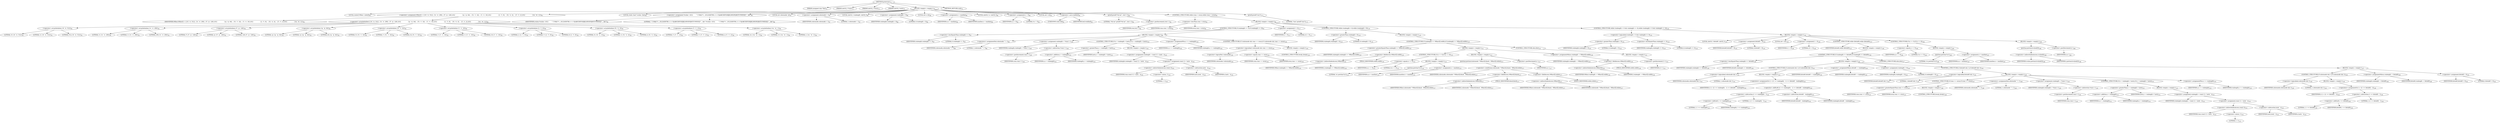 digraph "printruns" {  
"9439" [label = <(METHOD,printruns)<SUB>74</SUB>> ]
"9440" [label = <(PARAM,unsigned char *buf)<SUB>74</SUB>> ]
"9441" [label = <(PARAM,uint32_t *runs)<SUB>74</SUB>> ]
"9442" [label = <(PARAM,uint32_t *erun)<SUB>74</SUB>> ]
"9443" [label = <(PARAM,uint32_t lastx)<SUB>75</SUB>> ]
"9444" [label = <(BLOCK,&lt;empty&gt;,&lt;empty&gt;)<SUB>76</SUB>> ]
"9445" [label = <(LOCAL,static[] WBarr: static[])<SUB>81</SUB>> ]
"9446" [label = <(&lt;operator&gt;.assignment,WBarr[] = {{'d', 'n', 512}, {'e', 'o', 256}, {'f', 'p', 128},\012                 {'g', 'q', 64},  {'h', 'r', 32},  {'i', 's', 16},\012                 {'j', 't', 8},   {'k', 'u', 4},   {'l', 'v', 2},\012                 {'m', 'w', 1}})<SUB>81</SUB>> ]
"9447" [label = <(IDENTIFIER,WBarr,WBarr[] = {{'d', 'n', 512}, {'e', 'o', 256}, {'f', 'p', 128},\012                 {'g', 'q', 64},  {'h', 'r', 32},  {'i', 's', 16},\012                 {'j', 't', 8},   {'k', 'u', 4},   {'l', 'v', 2},\012                 {'m', 'w', 1}})<SUB>81</SUB>> ]
"9448" [label = <(&lt;operator&gt;.arrayInitializer,{{'d', 'n', 512}, {'e', 'o', 256}, {'f', 'p', 128},\012                 {'g', 'q', 64},  {'h', 'r', 32},  {'i', 's', 16},\012                 {'j', 't', 8},   {'k', 'u', 4},   {'l', 'v', 2},\012                 {'m', 'w', 1}})<SUB>81</SUB>> ]
"9449" [label = <(&lt;operator&gt;.arrayInitializer,{'d', 'n', 512})<SUB>81</SUB>> ]
"9450" [label = <(LITERAL,'d',{'d', 'n', 512})<SUB>81</SUB>> ]
"9451" [label = <(LITERAL,'n',{'d', 'n', 512})<SUB>81</SUB>> ]
"9452" [label = <(LITERAL,512,{'d', 'n', 512})<SUB>81</SUB>> ]
"9453" [label = <(&lt;operator&gt;.arrayInitializer,{'e', 'o', 256})<SUB>81</SUB>> ]
"9454" [label = <(LITERAL,'e',{'e', 'o', 256})<SUB>81</SUB>> ]
"9455" [label = <(LITERAL,'o',{'e', 'o', 256})<SUB>81</SUB>> ]
"9456" [label = <(LITERAL,256,{'e', 'o', 256})<SUB>81</SUB>> ]
"9457" [label = <(&lt;operator&gt;.arrayInitializer,{'f', 'p', 128})<SUB>81</SUB>> ]
"9458" [label = <(LITERAL,'f',{'f', 'p', 128})<SUB>81</SUB>> ]
"9459" [label = <(LITERAL,'p',{'f', 'p', 128})<SUB>81</SUB>> ]
"9460" [label = <(LITERAL,128,{'f', 'p', 128})<SUB>81</SUB>> ]
"9461" [label = <(&lt;operator&gt;.arrayInitializer,{'g', 'q', 64})<SUB>82</SUB>> ]
"9462" [label = <(LITERAL,'g',{'g', 'q', 64})<SUB>82</SUB>> ]
"9463" [label = <(LITERAL,'q',{'g', 'q', 64})<SUB>82</SUB>> ]
"9464" [label = <(LITERAL,64,{'g', 'q', 64})<SUB>82</SUB>> ]
"9465" [label = <(&lt;operator&gt;.arrayInitializer,{'h', 'r', 32})<SUB>82</SUB>> ]
"9466" [label = <(LITERAL,'h',{'h', 'r', 32})<SUB>82</SUB>> ]
"9467" [label = <(LITERAL,'r',{'h', 'r', 32})<SUB>82</SUB>> ]
"9468" [label = <(LITERAL,32,{'h', 'r', 32})<SUB>82</SUB>> ]
"9469" [label = <(&lt;operator&gt;.arrayInitializer,{'i', 's', 16})<SUB>82</SUB>> ]
"9470" [label = <(LITERAL,'i',{'i', 's', 16})<SUB>82</SUB>> ]
"9471" [label = <(LITERAL,'s',{'i', 's', 16})<SUB>82</SUB>> ]
"9472" [label = <(LITERAL,16,{'i', 's', 16})<SUB>82</SUB>> ]
"9473" [label = <(&lt;operator&gt;.arrayInitializer,{'j', 't', 8})<SUB>83</SUB>> ]
"9474" [label = <(LITERAL,'j',{'j', 't', 8})<SUB>83</SUB>> ]
"9475" [label = <(LITERAL,'t',{'j', 't', 8})<SUB>83</SUB>> ]
"9476" [label = <(LITERAL,8,{'j', 't', 8})<SUB>83</SUB>> ]
"9477" [label = <(&lt;operator&gt;.arrayInitializer,{'k', 'u', 4})<SUB>83</SUB>> ]
"9478" [label = <(LITERAL,'k',{'k', 'u', 4})<SUB>83</SUB>> ]
"9479" [label = <(LITERAL,'u',{'k', 'u', 4})<SUB>83</SUB>> ]
"9480" [label = <(LITERAL,4,{'k', 'u', 4})<SUB>83</SUB>> ]
"9481" [label = <(&lt;operator&gt;.arrayInitializer,{'l', 'v', 2})<SUB>83</SUB>> ]
"9482" [label = <(LITERAL,'l',{'l', 'v', 2})<SUB>83</SUB>> ]
"9483" [label = <(LITERAL,'v',{'l', 'v', 2})<SUB>83</SUB>> ]
"9484" [label = <(LITERAL,2,{'l', 'v', 2})<SUB>83</SUB>> ]
"9485" [label = <(&lt;operator&gt;.arrayInitializer,{'m', 'w', 1})<SUB>84</SUB>> ]
"9486" [label = <(LITERAL,'m',{'m', 'w', 1})<SUB>84</SUB>> ]
"9487" [label = <(LITERAL,'w',{'m', 'w', 1})<SUB>84</SUB>> ]
"9488" [label = <(LITERAL,1,{'m', 'w', 1})<SUB>84</SUB>> ]
"9489" [label = <(LOCAL,static char* svalue: char)<SUB>85</SUB>> ]
"9490" [label = <(&lt;operator&gt;.assignment,*svalue =\012        &quot; !\&quot;#$&amp;'*+,-./0123456789:;&lt;=&gt;?@ABCDEFGHIJKLMNOPQRSTUVWXYZ[]^_`abc&quot;)<SUB>85</SUB>> ]
"9491" [label = <(IDENTIFIER,svalue,*svalue =\012        &quot; !\&quot;#$&amp;'*+,-./0123456789:;&lt;=&gt;?@ABCDEFGHIJKLMNOPQRSTUVWXYZ[]^_`abc&quot;)<SUB>85</SUB>> ]
"9492" [label = <(LITERAL,&quot; !\&quot;#$&amp;'*+,-./0123456789:;&lt;=&gt;?@ABCDEFGHIJKLMNOPQRSTUVWXYZ[]^_`abc&quot;,*svalue =\012        &quot; !\&quot;#$&amp;'*+,-./0123456789:;&lt;=&gt;?@ABCDEFGHIJKLMNOPQRSTUVWXYZ[]^_`abc&quot;)<SUB>86</SUB>> ]
"9493" [label = <(LOCAL,int colormode: int)<SUB>87</SUB>> ]
"9494" [label = <(&lt;operator&gt;.assignment,colormode = 1)<SUB>87</SUB>> ]
"9495" [label = <(IDENTIFIER,colormode,colormode = 1)<SUB>87</SUB>> ]
"9496" [label = <(LITERAL,1,colormode = 1)<SUB>87</SUB>> ]
"9497" [label = <(LOCAL,uint32_t runlength: uint32_t)<SUB>88</SUB>> ]
"9498" [label = <(&lt;operator&gt;.assignment,runlength = 0)<SUB>88</SUB>> ]
"9499" [label = <(IDENTIFIER,runlength,runlength = 0)<SUB>88</SUB>> ]
"9500" [label = <(LITERAL,0,runlength = 0)<SUB>88</SUB>> ]
"9501" [label = <(LOCAL,int n: int)<SUB>89</SUB>> ]
"9502" [label = <(&lt;operator&gt;.assignment,n = maxline)<SUB>89</SUB>> ]
"9503" [label = <(IDENTIFIER,n,n = maxline)<SUB>89</SUB>> ]
"9504" [label = <(IDENTIFIER,maxline,n = maxline)<SUB>89</SUB>> ]
"9505" [label = <(LOCAL,uint32_t x: uint32_t)<SUB>90</SUB>> ]
"9506" [label = <(&lt;operator&gt;.assignment,x = 0)<SUB>90</SUB>> ]
"9507" [label = <(IDENTIFIER,x,x = 0)<SUB>90</SUB>> ]
"9508" [label = <(LITERAL,0,x = 0)<SUB>90</SUB>> ]
"9509" [label = <(LOCAL,int l: int)<SUB>91</SUB>> ]
"9510" [label = <(&lt;operator&gt;.cast,(void)buf)<SUB>93</SUB>> ]
"9511" [label = <(UNKNOWN,void,void)<SUB>93</SUB>> ]
"9512" [label = <(IDENTIFIER,buf,(void)buf)<SUB>93</SUB>> ]
"9513" [label = <(printf,printf(&quot;%d m(&quot;, row++))<SUB>94</SUB>> ]
"9514" [label = <(LITERAL,&quot;%d m(&quot;,printf(&quot;%d m(&quot;, row++))<SUB>94</SUB>> ]
"9515" [label = <(&lt;operator&gt;.postIncrement,row++)<SUB>94</SUB>> ]
"9516" [label = <(IDENTIFIER,row,row++)<SUB>94</SUB>> ]
"9517" [label = <(CONTROL_STRUCTURE,while (runs &lt; erun),while (runs &lt; erun))<SUB>95</SUB>> ]
"9518" [label = <(&lt;operator&gt;.lessThan,runs &lt; erun)<SUB>95</SUB>> ]
"9519" [label = <(IDENTIFIER,runs,runs &lt; erun)<SUB>95</SUB>> ]
"9520" [label = <(IDENTIFIER,erun,runs &lt; erun)<SUB>95</SUB>> ]
"9521" [label = <(BLOCK,&lt;empty&gt;,&lt;empty&gt;)<SUB>96</SUB>> ]
"9522" [label = <(CONTROL_STRUCTURE,if (runlength &lt;= 0),if (runlength &lt;= 0))<SUB>97</SUB>> ]
"9523" [label = <(&lt;operator&gt;.lessEqualsThan,runlength &lt;= 0)<SUB>97</SUB>> ]
"9524" [label = <(IDENTIFIER,runlength,runlength &lt;= 0)<SUB>97</SUB>> ]
"9525" [label = <(LITERAL,0,runlength &lt;= 0)<SUB>97</SUB>> ]
"9526" [label = <(BLOCK,&lt;empty&gt;,&lt;empty&gt;)<SUB>98</SUB>> ]
"9527" [label = <(&lt;operators&gt;.assignmentXor,colormode ^= 1)<SUB>99</SUB>> ]
"9528" [label = <(IDENTIFIER,colormode,colormode ^= 1)<SUB>99</SUB>> ]
"9529" [label = <(LITERAL,1,colormode ^= 1)<SUB>99</SUB>> ]
"9530" [label = <(&lt;operator&gt;.assignment,runlength = *runs++)<SUB>100</SUB>> ]
"9531" [label = <(IDENTIFIER,runlength,runlength = *runs++)<SUB>100</SUB>> ]
"9532" [label = <(&lt;operator&gt;.indirection,*runs++)<SUB>100</SUB>> ]
"9533" [label = <(&lt;operator&gt;.postIncrement,runs++)<SUB>100</SUB>> ]
"9534" [label = <(IDENTIFIER,runs,runs++)<SUB>100</SUB>> ]
"9535" [label = <(CONTROL_STRUCTURE,if (x + runlength &gt; lastx),if (x + runlength &gt; lastx))<SUB>101</SUB>> ]
"9536" [label = <(&lt;operator&gt;.greaterThan,x + runlength &gt; lastx)<SUB>101</SUB>> ]
"9537" [label = <(&lt;operator&gt;.addition,x + runlength)<SUB>101</SUB>> ]
"9538" [label = <(IDENTIFIER,x,x + runlength)<SUB>101</SUB>> ]
"9539" [label = <(IDENTIFIER,runlength,x + runlength)<SUB>101</SUB>> ]
"9540" [label = <(IDENTIFIER,lastx,x + runlength &gt; lastx)<SUB>101</SUB>> ]
"9541" [label = <(BLOCK,&lt;empty&gt;,&lt;empty&gt;)<SUB>102</SUB>> ]
"9542" [label = <(&lt;operator&gt;.assignment,runlength = runs[-1] = lastx - x)<SUB>102</SUB>> ]
"9543" [label = <(IDENTIFIER,runlength,runlength = runs[-1] = lastx - x)<SUB>102</SUB>> ]
"9544" [label = <(&lt;operator&gt;.assignment,runs[-1] = lastx - x)<SUB>102</SUB>> ]
"9545" [label = <(&lt;operator&gt;.indirectIndexAccess,runs[-1])<SUB>102</SUB>> ]
"9546" [label = <(IDENTIFIER,runs,runs[-1] = lastx - x)<SUB>102</SUB>> ]
"9547" [label = <(&lt;operator&gt;.minus,-1)<SUB>102</SUB>> ]
"9548" [label = <(LITERAL,1,-1)<SUB>102</SUB>> ]
"9549" [label = <(&lt;operator&gt;.subtraction,lastx - x)<SUB>102</SUB>> ]
"9550" [label = <(IDENTIFIER,lastx,lastx - x)<SUB>102</SUB>> ]
"9551" [label = <(IDENTIFIER,x,lastx - x)<SUB>102</SUB>> ]
"9552" [label = <(&lt;operator&gt;.assignmentPlus,x += runlength)<SUB>103</SUB>> ]
"9553" [label = <(IDENTIFIER,x,x += runlength)<SUB>103</SUB>> ]
"9554" [label = <(IDENTIFIER,runlength,x += runlength)<SUB>103</SUB>> ]
"9555" [label = <(CONTROL_STRUCTURE,if (!colormode &amp;&amp; runs == erun),if (!colormode &amp;&amp; runs == erun))<SUB>104</SUB>> ]
"9556" [label = <(&lt;operator&gt;.logicalAnd,!colormode &amp;&amp; runs == erun)<SUB>104</SUB>> ]
"9557" [label = <(&lt;operator&gt;.logicalNot,!colormode)<SUB>104</SUB>> ]
"9558" [label = <(IDENTIFIER,colormode,!colormode)<SUB>104</SUB>> ]
"9559" [label = <(&lt;operator&gt;.equals,runs == erun)<SUB>104</SUB>> ]
"9560" [label = <(IDENTIFIER,runs,runs == erun)<SUB>104</SUB>> ]
"9561" [label = <(IDENTIFIER,erun,runs == erun)<SUB>104</SUB>> ]
"9562" [label = <(BLOCK,&lt;empty&gt;,&lt;empty&gt;)<SUB>105</SUB>> ]
"9563" [label = <(CONTROL_STRUCTURE,break;,break;)<SUB>105</SUB>> ]
"9564" [label = <(&lt;operator&gt;.assignment,l = 0)<SUB>117</SUB>> ]
"9565" [label = <(IDENTIFIER,l,l = 0)<SUB>117</SUB>> ]
"9566" [label = <(LITERAL,0,l = 0)<SUB>117</SUB>> ]
"9567" [label = <(CONTROL_STRUCTURE,while (runlength &gt; 6),while (runlength &gt; 6))<SUB>118</SUB>> ]
"9568" [label = <(&lt;operator&gt;.greaterThan,runlength &gt; 6)<SUB>118</SUB>> ]
"9569" [label = <(IDENTIFIER,runlength,runlength &gt; 6)<SUB>118</SUB>> ]
"9570" [label = <(LITERAL,6,runlength &gt; 6)<SUB>118</SUB>> ]
"9571" [label = <(BLOCK,&lt;empty&gt;,&lt;empty&gt;)<SUB>119</SUB>> ]
"9572" [label = <(CONTROL_STRUCTURE,if (runlength &gt;= WBarr[l].width),if (runlength &gt;= WBarr[l].width))<SUB>120</SUB>> ]
"9573" [label = <(&lt;operator&gt;.greaterEqualsThan,runlength &gt;= WBarr[l].width)<SUB>120</SUB>> ]
"9574" [label = <(IDENTIFIER,runlength,runlength &gt;= WBarr[l].width)<SUB>120</SUB>> ]
"9575" [label = <(&lt;operator&gt;.fieldAccess,WBarr[l].width)<SUB>120</SUB>> ]
"9576" [label = <(&lt;operator&gt;.indirectIndexAccess,WBarr[l])<SUB>120</SUB>> ]
"9577" [label = <(IDENTIFIER,WBarr,runlength &gt;= WBarr[l].width)<SUB>120</SUB>> ]
"9578" [label = <(IDENTIFIER,l,runlength &gt;= WBarr[l].width)<SUB>120</SUB>> ]
"9579" [label = <(FIELD_IDENTIFIER,width,width)<SUB>120</SUB>> ]
"9580" [label = <(BLOCK,&lt;empty&gt;,&lt;empty&gt;)<SUB>121</SUB>> ]
"9581" [label = <(CONTROL_STRUCTURE,if (n == 0),if (n == 0))<SUB>122</SUB>> ]
"9582" [label = <(&lt;operator&gt;.equals,n == 0)<SUB>122</SUB>> ]
"9583" [label = <(IDENTIFIER,n,n == 0)<SUB>122</SUB>> ]
"9584" [label = <(LITERAL,0,n == 0)<SUB>122</SUB>> ]
"9585" [label = <(BLOCK,&lt;empty&gt;,&lt;empty&gt;)<SUB>123</SUB>> ]
"9586" [label = <(putchar,putchar('\n'))<SUB>124</SUB>> ]
"9587" [label = <(LITERAL,'\n',putchar('\n'))<SUB>124</SUB>> ]
"9588" [label = <(&lt;operator&gt;.assignment,n = maxline)<SUB>125</SUB>> ]
"9589" [label = <(IDENTIFIER,n,n = maxline)<SUB>125</SUB>> ]
"9590" [label = <(IDENTIFIER,maxline,n = maxline)<SUB>125</SUB>> ]
"9591" [label = <(BLOCK,&lt;empty&gt;,&lt;empty&gt;)<SUB>127</SUB>> ]
"9592" [label = <(putchar,putchar(colormode ? WBarr[l].black : WBarr[l].white))<SUB>127</SUB>> ]
"9593" [label = <(&lt;operator&gt;.conditional,colormode ? WBarr[l].black : WBarr[l].white)<SUB>127</SUB>> ]
"9594" [label = <(IDENTIFIER,colormode,colormode ? WBarr[l].black : WBarr[l].white)<SUB>127</SUB>> ]
"9595" [label = <(&lt;operator&gt;.fieldAccess,WBarr[l].black)<SUB>127</SUB>> ]
"9596" [label = <(&lt;operator&gt;.indirectIndexAccess,WBarr[l])<SUB>127</SUB>> ]
"9597" [label = <(IDENTIFIER,WBarr,colormode ? WBarr[l].black : WBarr[l].white)<SUB>127</SUB>> ]
"9598" [label = <(IDENTIFIER,l,colormode ? WBarr[l].black : WBarr[l].white)<SUB>127</SUB>> ]
"9599" [label = <(FIELD_IDENTIFIER,black,black)<SUB>127</SUB>> ]
"9600" [label = <(&lt;operator&gt;.fieldAccess,WBarr[l].white)<SUB>127</SUB>> ]
"9601" [label = <(&lt;operator&gt;.indirectIndexAccess,WBarr[l])<SUB>127</SUB>> ]
"9602" [label = <(IDENTIFIER,WBarr,colormode ? WBarr[l].black : WBarr[l].white)<SUB>127</SUB>> ]
"9603" [label = <(IDENTIFIER,l,colormode ? WBarr[l].black : WBarr[l].white)<SUB>127</SUB>> ]
"9604" [label = <(FIELD_IDENTIFIER,white,white)<SUB>127</SUB>> ]
"9605" [label = <(&lt;operator&gt;.postDecrement,n--)<SUB>127</SUB>> ]
"9606" [label = <(IDENTIFIER,n,n--)<SUB>127</SUB>> ]
"9607" [label = <(&lt;operator&gt;.assignmentMinus,runlength -= WBarr[l].width)<SUB>128</SUB>> ]
"9608" [label = <(IDENTIFIER,runlength,runlength -= WBarr[l].width)<SUB>128</SUB>> ]
"9609" [label = <(&lt;operator&gt;.fieldAccess,WBarr[l].width)<SUB>128</SUB>> ]
"9610" [label = <(&lt;operator&gt;.indirectIndexAccess,WBarr[l])<SUB>128</SUB>> ]
"9611" [label = <(IDENTIFIER,WBarr,runlength -= WBarr[l].width)<SUB>128</SUB>> ]
"9612" [label = <(IDENTIFIER,l,runlength -= WBarr[l].width)<SUB>128</SUB>> ]
"9613" [label = <(FIELD_IDENTIFIER,width,width)<SUB>128</SUB>> ]
"9614" [label = <(CONTROL_STRUCTURE,else,else)<SUB>131</SUB>> ]
"9615" [label = <(BLOCK,&lt;empty&gt;,&lt;empty&gt;)<SUB>131</SUB>> ]
"9616" [label = <(&lt;operator&gt;.postIncrement,l++)<SUB>131</SUB>> ]
"9617" [label = <(IDENTIFIER,l,l++)<SUB>131</SUB>> ]
"9618" [label = <(CONTROL_STRUCTURE,while (runlength &gt; 0 &amp;&amp; runlength &lt;= 6),while (runlength &gt; 0 &amp;&amp; runlength &lt;= 6))<SUB>133</SUB>> ]
"9619" [label = <(&lt;operator&gt;.logicalAnd,runlength &gt; 0 &amp;&amp; runlength &lt;= 6)<SUB>133</SUB>> ]
"9620" [label = <(&lt;operator&gt;.greaterThan,runlength &gt; 0)<SUB>133</SUB>> ]
"9621" [label = <(IDENTIFIER,runlength,runlength &gt; 0)<SUB>133</SUB>> ]
"9622" [label = <(LITERAL,0,runlength &gt; 0)<SUB>133</SUB>> ]
"9623" [label = <(&lt;operator&gt;.lessEqualsThan,runlength &lt;= 6)<SUB>133</SUB>> ]
"9624" [label = <(IDENTIFIER,runlength,runlength &lt;= 6)<SUB>133</SUB>> ]
"9625" [label = <(LITERAL,6,runlength &lt;= 6)<SUB>133</SUB>> ]
"9626" [label = <(BLOCK,&lt;empty&gt;,&lt;empty&gt;)<SUB>134</SUB>> ]
"9627" [label = <(LOCAL,uint32_t bitsleft: uint32_t)<SUB>135</SUB>> ]
"9628" [label = <(&lt;operator&gt;.assignment,bitsleft = 6)<SUB>135</SUB>> ]
"9629" [label = <(IDENTIFIER,bitsleft,bitsleft = 6)<SUB>135</SUB>> ]
"9630" [label = <(LITERAL,6,bitsleft = 6)<SUB>135</SUB>> ]
"9631" [label = <(LOCAL,int t: int)<SUB>136</SUB>> ]
"9632" [label = <(&lt;operator&gt;.assignment,t = 0)<SUB>136</SUB>> ]
"9633" [label = <(IDENTIFIER,t,t = 0)<SUB>136</SUB>> ]
"9634" [label = <(LITERAL,0,t = 0)<SUB>136</SUB>> ]
"9635" [label = <(CONTROL_STRUCTURE,while (bitsleft),while (bitsleft))<SUB>137</SUB>> ]
"9636" [label = <(IDENTIFIER,bitsleft,while (bitsleft))<SUB>137</SUB>> ]
"9637" [label = <(BLOCK,&lt;empty&gt;,&lt;empty&gt;)<SUB>138</SUB>> ]
"9638" [label = <(CONTROL_STRUCTURE,if (runlength &lt;= bitsleft),if (runlength &lt;= bitsleft))<SUB>139</SUB>> ]
"9639" [label = <(&lt;operator&gt;.lessEqualsThan,runlength &lt;= bitsleft)<SUB>139</SUB>> ]
"9640" [label = <(IDENTIFIER,runlength,runlength &lt;= bitsleft)<SUB>139</SUB>> ]
"9641" [label = <(IDENTIFIER,bitsleft,runlength &lt;= bitsleft)<SUB>139</SUB>> ]
"9642" [label = <(BLOCK,&lt;empty&gt;,&lt;empty&gt;)<SUB>140</SUB>> ]
"9643" [label = <(CONTROL_STRUCTURE,if (colormode &amp;&amp; 1),if (colormode &amp;&amp; 1))<SUB>141</SUB>> ]
"9644" [label = <(&lt;operator&gt;.logicalAnd,colormode &amp;&amp; 1)<SUB>141</SUB>> ]
"9645" [label = <(IDENTIFIER,colormode,colormode &amp;&amp; 1)<SUB>141</SUB>> ]
"9646" [label = <(LITERAL,1,colormode &amp;&amp; 1)<SUB>141</SUB>> ]
"9647" [label = <(BLOCK,&lt;empty&gt;,&lt;empty&gt;)<SUB>142</SUB>> ]
"9648" [label = <(&lt;operators&gt;.assignmentOr,t |= ((1 &lt;&lt; runlength) - 1) &lt;&lt; (bitsleft - runlength))<SUB>142</SUB>> ]
"9649" [label = <(IDENTIFIER,t,t |= ((1 &lt;&lt; runlength) - 1) &lt;&lt; (bitsleft - runlength))<SUB>142</SUB>> ]
"9650" [label = <(&lt;operator&gt;.shiftLeft,((1 &lt;&lt; runlength) - 1) &lt;&lt; (bitsleft - runlength))<SUB>142</SUB>> ]
"9651" [label = <(&lt;operator&gt;.subtraction,(1 &lt;&lt; runlength) - 1)<SUB>142</SUB>> ]
"9652" [label = <(&lt;operator&gt;.shiftLeft,1 &lt;&lt; runlength)<SUB>142</SUB>> ]
"9653" [label = <(LITERAL,1,1 &lt;&lt; runlength)<SUB>142</SUB>> ]
"9654" [label = <(IDENTIFIER,runlength,1 &lt;&lt; runlength)<SUB>142</SUB>> ]
"9655" [label = <(LITERAL,1,(1 &lt;&lt; runlength) - 1)<SUB>142</SUB>> ]
"9656" [label = <(&lt;operator&gt;.subtraction,bitsleft - runlength)<SUB>142</SUB>> ]
"9657" [label = <(IDENTIFIER,bitsleft,bitsleft - runlength)<SUB>142</SUB>> ]
"9658" [label = <(IDENTIFIER,runlength,bitsleft - runlength)<SUB>142</SUB>> ]
"9659" [label = <(&lt;operator&gt;.assignmentMinus,bitsleft -= runlength)<SUB>143</SUB>> ]
"9660" [label = <(IDENTIFIER,bitsleft,bitsleft -= runlength)<SUB>143</SUB>> ]
"9661" [label = <(IDENTIFIER,runlength,bitsleft -= runlength)<SUB>143</SUB>> ]
"9662" [label = <(&lt;operator&gt;.assignment,runlength = 0)<SUB>144</SUB>> ]
"9663" [label = <(IDENTIFIER,runlength,runlength = 0)<SUB>144</SUB>> ]
"9664" [label = <(LITERAL,0,runlength = 0)<SUB>144</SUB>> ]
"9665" [label = <(CONTROL_STRUCTURE,if (bitsleft &amp;&amp; 1),if (bitsleft &amp;&amp; 1))<SUB>145</SUB>> ]
"9666" [label = <(&lt;operator&gt;.logicalAnd,bitsleft &amp;&amp; 1)<SUB>145</SUB>> ]
"9667" [label = <(IDENTIFIER,bitsleft,bitsleft &amp;&amp; 1)<SUB>145</SUB>> ]
"9668" [label = <(LITERAL,1,bitsleft &amp;&amp; 1)<SUB>145</SUB>> ]
"9669" [label = <(BLOCK,&lt;empty&gt;,&lt;empty&gt;)<SUB>146</SUB>> ]
"9670" [label = <(CONTROL_STRUCTURE,if (runs &gt;= erun),if (runs &gt;= erun))<SUB>147</SUB>> ]
"9671" [label = <(&lt;operator&gt;.greaterEqualsThan,runs &gt;= erun)<SUB>147</SUB>> ]
"9672" [label = <(IDENTIFIER,runs,runs &gt;= erun)<SUB>147</SUB>> ]
"9673" [label = <(IDENTIFIER,erun,runs &gt;= erun)<SUB>147</SUB>> ]
"9674" [label = <(BLOCK,&lt;empty&gt;,&lt;empty&gt;)<SUB>148</SUB>> ]
"9675" [label = <(CONTROL_STRUCTURE,break;,break;)<SUB>148</SUB>> ]
"9676" [label = <(&lt;operators&gt;.assignmentXor,colormode ^= 1)<SUB>149</SUB>> ]
"9677" [label = <(IDENTIFIER,colormode,colormode ^= 1)<SUB>149</SUB>> ]
"9678" [label = <(LITERAL,1,colormode ^= 1)<SUB>149</SUB>> ]
"9679" [label = <(&lt;operator&gt;.assignment,runlength = *runs++)<SUB>150</SUB>> ]
"9680" [label = <(IDENTIFIER,runlength,runlength = *runs++)<SUB>150</SUB>> ]
"9681" [label = <(&lt;operator&gt;.indirection,*runs++)<SUB>150</SUB>> ]
"9682" [label = <(&lt;operator&gt;.postIncrement,runs++)<SUB>150</SUB>> ]
"9683" [label = <(IDENTIFIER,runs,runs++)<SUB>150</SUB>> ]
"9684" [label = <(CONTROL_STRUCTURE,if (x + runlength &gt; lastx),if (x + runlength &gt; lastx))<SUB>151</SUB>> ]
"9685" [label = <(&lt;operator&gt;.greaterThan,x + runlength &gt; lastx)<SUB>151</SUB>> ]
"9686" [label = <(&lt;operator&gt;.addition,x + runlength)<SUB>151</SUB>> ]
"9687" [label = <(IDENTIFIER,x,x + runlength)<SUB>151</SUB>> ]
"9688" [label = <(IDENTIFIER,runlength,x + runlength)<SUB>151</SUB>> ]
"9689" [label = <(IDENTIFIER,lastx,x + runlength &gt; lastx)<SUB>151</SUB>> ]
"9690" [label = <(BLOCK,&lt;empty&gt;,&lt;empty&gt;)<SUB>152</SUB>> ]
"9691" [label = <(&lt;operator&gt;.assignment,runlength = runs[-1] = lastx - x)<SUB>152</SUB>> ]
"9692" [label = <(IDENTIFIER,runlength,runlength = runs[-1] = lastx - x)<SUB>152</SUB>> ]
"9693" [label = <(&lt;operator&gt;.assignment,runs[-1] = lastx - x)<SUB>152</SUB>> ]
"9694" [label = <(&lt;operator&gt;.indirectIndexAccess,runs[-1])<SUB>152</SUB>> ]
"9695" [label = <(IDENTIFIER,runs,runs[-1] = lastx - x)<SUB>152</SUB>> ]
"9696" [label = <(&lt;operator&gt;.minus,-1)<SUB>152</SUB>> ]
"9697" [label = <(LITERAL,1,-1)<SUB>152</SUB>> ]
"9698" [label = <(&lt;operator&gt;.subtraction,lastx - x)<SUB>152</SUB>> ]
"9699" [label = <(IDENTIFIER,lastx,lastx - x)<SUB>152</SUB>> ]
"9700" [label = <(IDENTIFIER,x,lastx - x)<SUB>152</SUB>> ]
"9701" [label = <(&lt;operator&gt;.assignmentPlus,x += runlength)<SUB>153</SUB>> ]
"9702" [label = <(IDENTIFIER,x,x += runlength)<SUB>153</SUB>> ]
"9703" [label = <(IDENTIFIER,runlength,x += runlength)<SUB>153</SUB>> ]
"9704" [label = <(CONTROL_STRUCTURE,else,else)<SUB>157</SUB>> ]
"9705" [label = <(BLOCK,&lt;empty&gt;,&lt;empty&gt;)<SUB>157</SUB>> ]
"9706" [label = <(CONTROL_STRUCTURE,if (colormode &amp;&amp; 1),if (colormode &amp;&amp; 1))<SUB>158</SUB>> ]
"9707" [label = <(&lt;operator&gt;.logicalAnd,colormode &amp;&amp; 1)<SUB>158</SUB>> ]
"9708" [label = <(IDENTIFIER,colormode,colormode &amp;&amp; 1)<SUB>158</SUB>> ]
"9709" [label = <(LITERAL,1,colormode &amp;&amp; 1)<SUB>158</SUB>> ]
"9710" [label = <(BLOCK,&lt;empty&gt;,&lt;empty&gt;)<SUB>159</SUB>> ]
"9711" [label = <(&lt;operators&gt;.assignmentOr,t |= ((1 &lt;&lt; bitsleft) - 1))<SUB>159</SUB>> ]
"9712" [label = <(IDENTIFIER,t,t |= ((1 &lt;&lt; bitsleft) - 1))<SUB>159</SUB>> ]
"9713" [label = <(&lt;operator&gt;.subtraction,(1 &lt;&lt; bitsleft) - 1)<SUB>159</SUB>> ]
"9714" [label = <(&lt;operator&gt;.shiftLeft,1 &lt;&lt; bitsleft)<SUB>159</SUB>> ]
"9715" [label = <(LITERAL,1,1 &lt;&lt; bitsleft)<SUB>159</SUB>> ]
"9716" [label = <(IDENTIFIER,bitsleft,1 &lt;&lt; bitsleft)<SUB>159</SUB>> ]
"9717" [label = <(LITERAL,1,(1 &lt;&lt; bitsleft) - 1)<SUB>159</SUB>> ]
"9718" [label = <(&lt;operator&gt;.assignmentMinus,runlength -= bitsleft)<SUB>160</SUB>> ]
"9719" [label = <(IDENTIFIER,runlength,runlength -= bitsleft)<SUB>160</SUB>> ]
"9720" [label = <(IDENTIFIER,bitsleft,runlength -= bitsleft)<SUB>160</SUB>> ]
"9721" [label = <(&lt;operator&gt;.assignment,bitsleft = 0)<SUB>161</SUB>> ]
"9722" [label = <(IDENTIFIER,bitsleft,bitsleft = 0)<SUB>161</SUB>> ]
"9723" [label = <(LITERAL,0,bitsleft = 0)<SUB>161</SUB>> ]
"9724" [label = <(CONTROL_STRUCTURE,if (n == 0),if (n == 0))<SUB>164</SUB>> ]
"9725" [label = <(&lt;operator&gt;.equals,n == 0)<SUB>164</SUB>> ]
"9726" [label = <(IDENTIFIER,n,n == 0)<SUB>164</SUB>> ]
"9727" [label = <(LITERAL,0,n == 0)<SUB>164</SUB>> ]
"9728" [label = <(BLOCK,&lt;empty&gt;,&lt;empty&gt;)<SUB>165</SUB>> ]
"9729" [label = <(putchar,putchar('\n'))<SUB>166</SUB>> ]
"9730" [label = <(LITERAL,'\n',putchar('\n'))<SUB>166</SUB>> ]
"9731" [label = <(&lt;operator&gt;.assignment,n = maxline)<SUB>167</SUB>> ]
"9732" [label = <(IDENTIFIER,n,n = maxline)<SUB>167</SUB>> ]
"9733" [label = <(IDENTIFIER,maxline,n = maxline)<SUB>167</SUB>> ]
"9734" [label = <(BLOCK,&lt;empty&gt;,&lt;empty&gt;)<SUB>169</SUB>> ]
"9735" [label = <(putchar,putchar(svalue[t]))<SUB>169</SUB>> ]
"9736" [label = <(&lt;operator&gt;.indirectIndexAccess,svalue[t])<SUB>169</SUB>> ]
"9737" [label = <(IDENTIFIER,svalue,putchar(svalue[t]))<SUB>169</SUB>> ]
"9738" [label = <(IDENTIFIER,t,putchar(svalue[t]))<SUB>169</SUB>> ]
"9739" [label = <(&lt;operator&gt;.postDecrement,n--)<SUB>169</SUB>> ]
"9740" [label = <(IDENTIFIER,n,n--)<SUB>169</SUB>> ]
"9741" [label = <(printf,printf(&quot;)s\n&quot;))<SUB>172</SUB>> ]
"9742" [label = <(LITERAL,&quot;)s\n&quot;,printf(&quot;)s\n&quot;))<SUB>172</SUB>> ]
"9743" [label = <(METHOD_RETURN,void)<SUB>74</SUB>> ]
  "9439" -> "9440" 
  "9439" -> "9441" 
  "9439" -> "9442" 
  "9439" -> "9443" 
  "9439" -> "9444" 
  "9439" -> "9743" 
  "9444" -> "9445" 
  "9444" -> "9446" 
  "9444" -> "9489" 
  "9444" -> "9490" 
  "9444" -> "9493" 
  "9444" -> "9494" 
  "9444" -> "9497" 
  "9444" -> "9498" 
  "9444" -> "9501" 
  "9444" -> "9502" 
  "9444" -> "9505" 
  "9444" -> "9506" 
  "9444" -> "9509" 
  "9444" -> "9510" 
  "9444" -> "9513" 
  "9444" -> "9517" 
  "9444" -> "9741" 
  "9446" -> "9447" 
  "9446" -> "9448" 
  "9448" -> "9449" 
  "9448" -> "9453" 
  "9448" -> "9457" 
  "9448" -> "9461" 
  "9448" -> "9465" 
  "9448" -> "9469" 
  "9448" -> "9473" 
  "9448" -> "9477" 
  "9448" -> "9481" 
  "9448" -> "9485" 
  "9449" -> "9450" 
  "9449" -> "9451" 
  "9449" -> "9452" 
  "9453" -> "9454" 
  "9453" -> "9455" 
  "9453" -> "9456" 
  "9457" -> "9458" 
  "9457" -> "9459" 
  "9457" -> "9460" 
  "9461" -> "9462" 
  "9461" -> "9463" 
  "9461" -> "9464" 
  "9465" -> "9466" 
  "9465" -> "9467" 
  "9465" -> "9468" 
  "9469" -> "9470" 
  "9469" -> "9471" 
  "9469" -> "9472" 
  "9473" -> "9474" 
  "9473" -> "9475" 
  "9473" -> "9476" 
  "9477" -> "9478" 
  "9477" -> "9479" 
  "9477" -> "9480" 
  "9481" -> "9482" 
  "9481" -> "9483" 
  "9481" -> "9484" 
  "9485" -> "9486" 
  "9485" -> "9487" 
  "9485" -> "9488" 
  "9490" -> "9491" 
  "9490" -> "9492" 
  "9494" -> "9495" 
  "9494" -> "9496" 
  "9498" -> "9499" 
  "9498" -> "9500" 
  "9502" -> "9503" 
  "9502" -> "9504" 
  "9506" -> "9507" 
  "9506" -> "9508" 
  "9510" -> "9511" 
  "9510" -> "9512" 
  "9513" -> "9514" 
  "9513" -> "9515" 
  "9515" -> "9516" 
  "9517" -> "9518" 
  "9517" -> "9521" 
  "9518" -> "9519" 
  "9518" -> "9520" 
  "9521" -> "9522" 
  "9521" -> "9564" 
  "9521" -> "9567" 
  "9521" -> "9618" 
  "9522" -> "9523" 
  "9522" -> "9526" 
  "9523" -> "9524" 
  "9523" -> "9525" 
  "9526" -> "9527" 
  "9526" -> "9530" 
  "9526" -> "9535" 
  "9526" -> "9552" 
  "9526" -> "9555" 
  "9527" -> "9528" 
  "9527" -> "9529" 
  "9530" -> "9531" 
  "9530" -> "9532" 
  "9532" -> "9533" 
  "9533" -> "9534" 
  "9535" -> "9536" 
  "9535" -> "9541" 
  "9536" -> "9537" 
  "9536" -> "9540" 
  "9537" -> "9538" 
  "9537" -> "9539" 
  "9541" -> "9542" 
  "9542" -> "9543" 
  "9542" -> "9544" 
  "9544" -> "9545" 
  "9544" -> "9549" 
  "9545" -> "9546" 
  "9545" -> "9547" 
  "9547" -> "9548" 
  "9549" -> "9550" 
  "9549" -> "9551" 
  "9552" -> "9553" 
  "9552" -> "9554" 
  "9555" -> "9556" 
  "9555" -> "9562" 
  "9556" -> "9557" 
  "9556" -> "9559" 
  "9557" -> "9558" 
  "9559" -> "9560" 
  "9559" -> "9561" 
  "9562" -> "9563" 
  "9564" -> "9565" 
  "9564" -> "9566" 
  "9567" -> "9568" 
  "9567" -> "9571" 
  "9568" -> "9569" 
  "9568" -> "9570" 
  "9571" -> "9572" 
  "9572" -> "9573" 
  "9572" -> "9580" 
  "9572" -> "9614" 
  "9573" -> "9574" 
  "9573" -> "9575" 
  "9575" -> "9576" 
  "9575" -> "9579" 
  "9576" -> "9577" 
  "9576" -> "9578" 
  "9580" -> "9581" 
  "9580" -> "9591" 
  "9580" -> "9607" 
  "9581" -> "9582" 
  "9581" -> "9585" 
  "9582" -> "9583" 
  "9582" -> "9584" 
  "9585" -> "9586" 
  "9585" -> "9588" 
  "9586" -> "9587" 
  "9588" -> "9589" 
  "9588" -> "9590" 
  "9591" -> "9592" 
  "9591" -> "9605" 
  "9592" -> "9593" 
  "9593" -> "9594" 
  "9593" -> "9595" 
  "9593" -> "9600" 
  "9595" -> "9596" 
  "9595" -> "9599" 
  "9596" -> "9597" 
  "9596" -> "9598" 
  "9600" -> "9601" 
  "9600" -> "9604" 
  "9601" -> "9602" 
  "9601" -> "9603" 
  "9605" -> "9606" 
  "9607" -> "9608" 
  "9607" -> "9609" 
  "9609" -> "9610" 
  "9609" -> "9613" 
  "9610" -> "9611" 
  "9610" -> "9612" 
  "9614" -> "9615" 
  "9615" -> "9616" 
  "9616" -> "9617" 
  "9618" -> "9619" 
  "9618" -> "9626" 
  "9619" -> "9620" 
  "9619" -> "9623" 
  "9620" -> "9621" 
  "9620" -> "9622" 
  "9623" -> "9624" 
  "9623" -> "9625" 
  "9626" -> "9627" 
  "9626" -> "9628" 
  "9626" -> "9631" 
  "9626" -> "9632" 
  "9626" -> "9635" 
  "9626" -> "9724" 
  "9626" -> "9734" 
  "9628" -> "9629" 
  "9628" -> "9630" 
  "9632" -> "9633" 
  "9632" -> "9634" 
  "9635" -> "9636" 
  "9635" -> "9637" 
  "9637" -> "9638" 
  "9638" -> "9639" 
  "9638" -> "9642" 
  "9638" -> "9704" 
  "9639" -> "9640" 
  "9639" -> "9641" 
  "9642" -> "9643" 
  "9642" -> "9659" 
  "9642" -> "9662" 
  "9642" -> "9665" 
  "9643" -> "9644" 
  "9643" -> "9647" 
  "9644" -> "9645" 
  "9644" -> "9646" 
  "9647" -> "9648" 
  "9648" -> "9649" 
  "9648" -> "9650" 
  "9650" -> "9651" 
  "9650" -> "9656" 
  "9651" -> "9652" 
  "9651" -> "9655" 
  "9652" -> "9653" 
  "9652" -> "9654" 
  "9656" -> "9657" 
  "9656" -> "9658" 
  "9659" -> "9660" 
  "9659" -> "9661" 
  "9662" -> "9663" 
  "9662" -> "9664" 
  "9665" -> "9666" 
  "9665" -> "9669" 
  "9666" -> "9667" 
  "9666" -> "9668" 
  "9669" -> "9670" 
  "9669" -> "9676" 
  "9669" -> "9679" 
  "9669" -> "9684" 
  "9669" -> "9701" 
  "9670" -> "9671" 
  "9670" -> "9674" 
  "9671" -> "9672" 
  "9671" -> "9673" 
  "9674" -> "9675" 
  "9676" -> "9677" 
  "9676" -> "9678" 
  "9679" -> "9680" 
  "9679" -> "9681" 
  "9681" -> "9682" 
  "9682" -> "9683" 
  "9684" -> "9685" 
  "9684" -> "9690" 
  "9685" -> "9686" 
  "9685" -> "9689" 
  "9686" -> "9687" 
  "9686" -> "9688" 
  "9690" -> "9691" 
  "9691" -> "9692" 
  "9691" -> "9693" 
  "9693" -> "9694" 
  "9693" -> "9698" 
  "9694" -> "9695" 
  "9694" -> "9696" 
  "9696" -> "9697" 
  "9698" -> "9699" 
  "9698" -> "9700" 
  "9701" -> "9702" 
  "9701" -> "9703" 
  "9704" -> "9705" 
  "9705" -> "9706" 
  "9705" -> "9718" 
  "9705" -> "9721" 
  "9706" -> "9707" 
  "9706" -> "9710" 
  "9707" -> "9708" 
  "9707" -> "9709" 
  "9710" -> "9711" 
  "9711" -> "9712" 
  "9711" -> "9713" 
  "9713" -> "9714" 
  "9713" -> "9717" 
  "9714" -> "9715" 
  "9714" -> "9716" 
  "9718" -> "9719" 
  "9718" -> "9720" 
  "9721" -> "9722" 
  "9721" -> "9723" 
  "9724" -> "9725" 
  "9724" -> "9728" 
  "9725" -> "9726" 
  "9725" -> "9727" 
  "9728" -> "9729" 
  "9728" -> "9731" 
  "9729" -> "9730" 
  "9731" -> "9732" 
  "9731" -> "9733" 
  "9734" -> "9735" 
  "9734" -> "9739" 
  "9735" -> "9736" 
  "9736" -> "9737" 
  "9736" -> "9738" 
  "9739" -> "9740" 
  "9741" -> "9742" 
}

